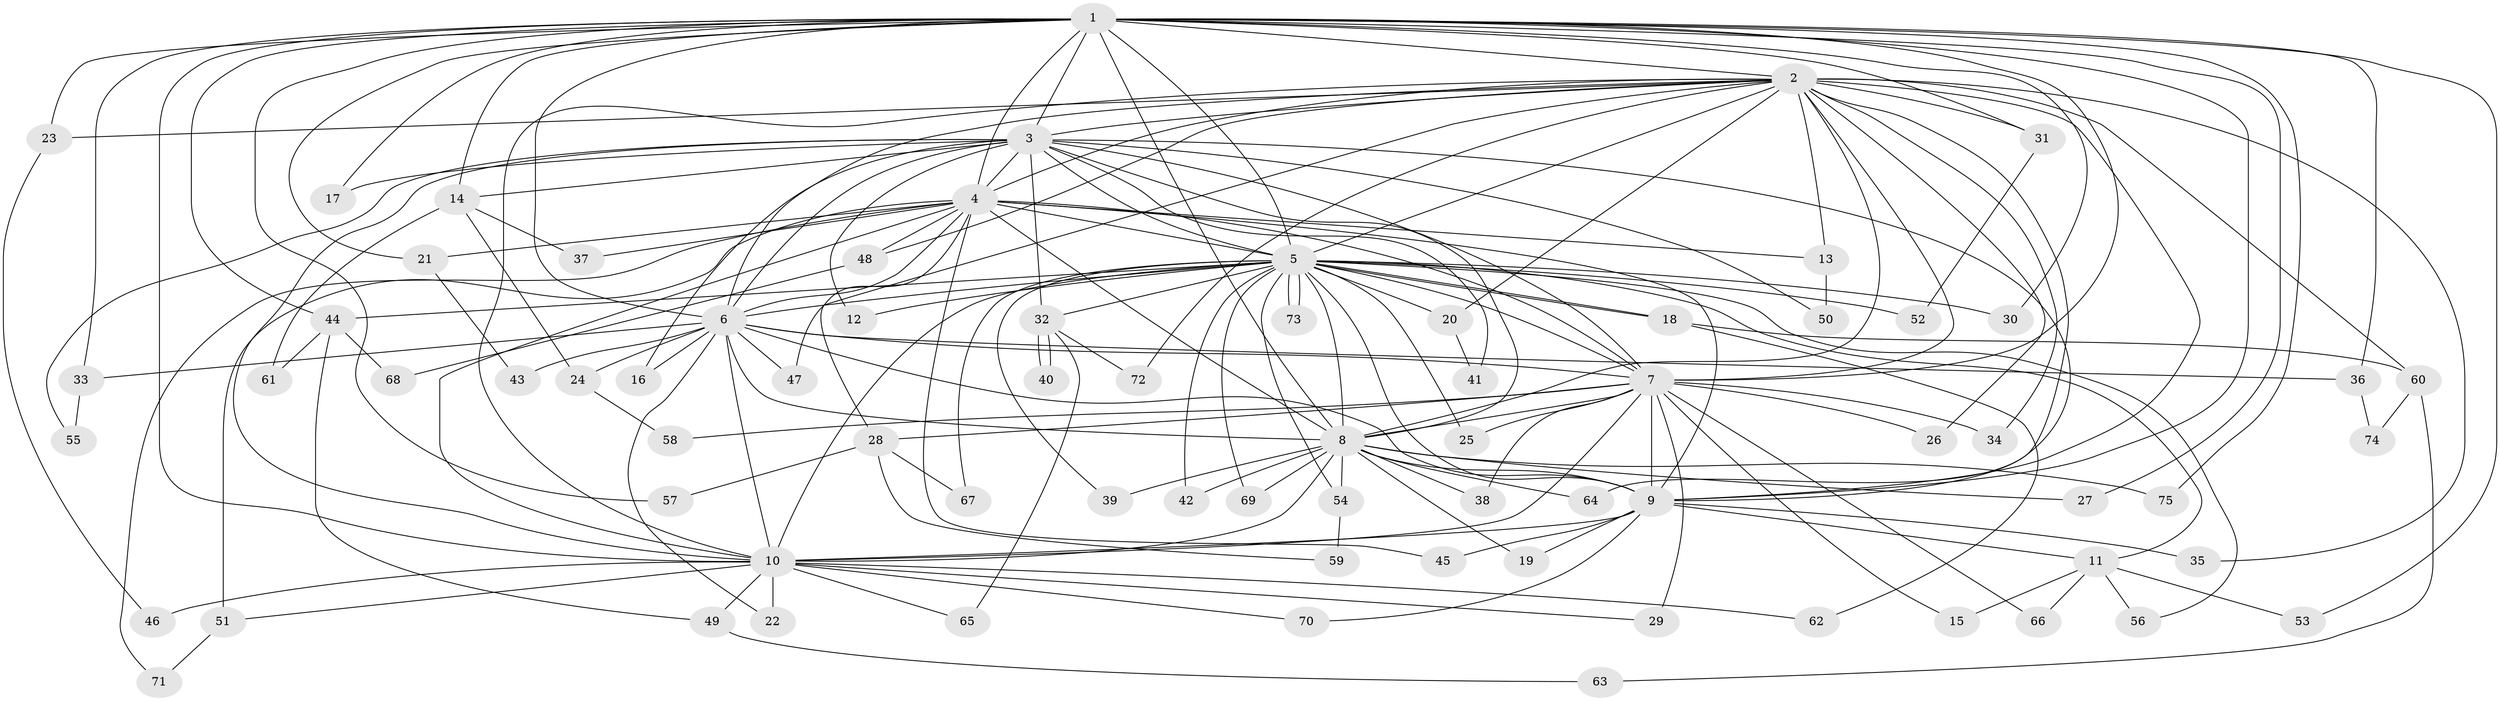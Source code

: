 // Generated by graph-tools (version 1.1) at 2025/10/02/27/25 16:10:56]
// undirected, 75 vertices, 175 edges
graph export_dot {
graph [start="1"]
  node [color=gray90,style=filled];
  1;
  2;
  3;
  4;
  5;
  6;
  7;
  8;
  9;
  10;
  11;
  12;
  13;
  14;
  15;
  16;
  17;
  18;
  19;
  20;
  21;
  22;
  23;
  24;
  25;
  26;
  27;
  28;
  29;
  30;
  31;
  32;
  33;
  34;
  35;
  36;
  37;
  38;
  39;
  40;
  41;
  42;
  43;
  44;
  45;
  46;
  47;
  48;
  49;
  50;
  51;
  52;
  53;
  54;
  55;
  56;
  57;
  58;
  59;
  60;
  61;
  62;
  63;
  64;
  65;
  66;
  67;
  68;
  69;
  70;
  71;
  72;
  73;
  74;
  75;
  1 -- 2;
  1 -- 3;
  1 -- 4;
  1 -- 5;
  1 -- 6;
  1 -- 7;
  1 -- 8;
  1 -- 9;
  1 -- 10;
  1 -- 14;
  1 -- 17;
  1 -- 21;
  1 -- 23;
  1 -- 27;
  1 -- 30;
  1 -- 31;
  1 -- 33;
  1 -- 36;
  1 -- 44;
  1 -- 53;
  1 -- 57;
  1 -- 75;
  2 -- 3;
  2 -- 4;
  2 -- 5;
  2 -- 6;
  2 -- 7;
  2 -- 8;
  2 -- 9;
  2 -- 10;
  2 -- 13;
  2 -- 20;
  2 -- 23;
  2 -- 26;
  2 -- 31;
  2 -- 34;
  2 -- 35;
  2 -- 47;
  2 -- 48;
  2 -- 60;
  2 -- 64;
  2 -- 72;
  3 -- 4;
  3 -- 5;
  3 -- 6;
  3 -- 7;
  3 -- 8;
  3 -- 9;
  3 -- 10;
  3 -- 12;
  3 -- 14;
  3 -- 16;
  3 -- 17;
  3 -- 32;
  3 -- 41;
  3 -- 50;
  3 -- 55;
  4 -- 5;
  4 -- 6;
  4 -- 7;
  4 -- 8;
  4 -- 9;
  4 -- 10;
  4 -- 13;
  4 -- 21;
  4 -- 28;
  4 -- 37;
  4 -- 45;
  4 -- 48;
  4 -- 51;
  4 -- 71;
  5 -- 6;
  5 -- 7;
  5 -- 8;
  5 -- 9;
  5 -- 10;
  5 -- 11;
  5 -- 12;
  5 -- 18;
  5 -- 18;
  5 -- 20;
  5 -- 25;
  5 -- 30;
  5 -- 32;
  5 -- 39;
  5 -- 42;
  5 -- 44;
  5 -- 52;
  5 -- 54;
  5 -- 56;
  5 -- 67;
  5 -- 69;
  5 -- 73;
  5 -- 73;
  6 -- 7;
  6 -- 8;
  6 -- 9;
  6 -- 10;
  6 -- 16;
  6 -- 22;
  6 -- 24;
  6 -- 33;
  6 -- 36;
  6 -- 43;
  6 -- 47;
  7 -- 8;
  7 -- 9;
  7 -- 10;
  7 -- 15;
  7 -- 25;
  7 -- 26;
  7 -- 28;
  7 -- 29;
  7 -- 34;
  7 -- 38;
  7 -- 58;
  7 -- 66;
  8 -- 9;
  8 -- 10;
  8 -- 19;
  8 -- 27;
  8 -- 38;
  8 -- 39;
  8 -- 42;
  8 -- 54;
  8 -- 64;
  8 -- 69;
  8 -- 75;
  9 -- 10;
  9 -- 11;
  9 -- 19;
  9 -- 35;
  9 -- 45;
  9 -- 70;
  10 -- 22;
  10 -- 29;
  10 -- 46;
  10 -- 49;
  10 -- 51;
  10 -- 62;
  10 -- 65;
  10 -- 70;
  11 -- 15;
  11 -- 53;
  11 -- 56;
  11 -- 66;
  13 -- 50;
  14 -- 24;
  14 -- 37;
  14 -- 61;
  18 -- 60;
  18 -- 62;
  20 -- 41;
  21 -- 43;
  23 -- 46;
  24 -- 58;
  28 -- 57;
  28 -- 59;
  28 -- 67;
  31 -- 52;
  32 -- 40;
  32 -- 40;
  32 -- 65;
  32 -- 72;
  33 -- 55;
  36 -- 74;
  44 -- 49;
  44 -- 61;
  44 -- 68;
  48 -- 68;
  49 -- 63;
  51 -- 71;
  54 -- 59;
  60 -- 63;
  60 -- 74;
}
